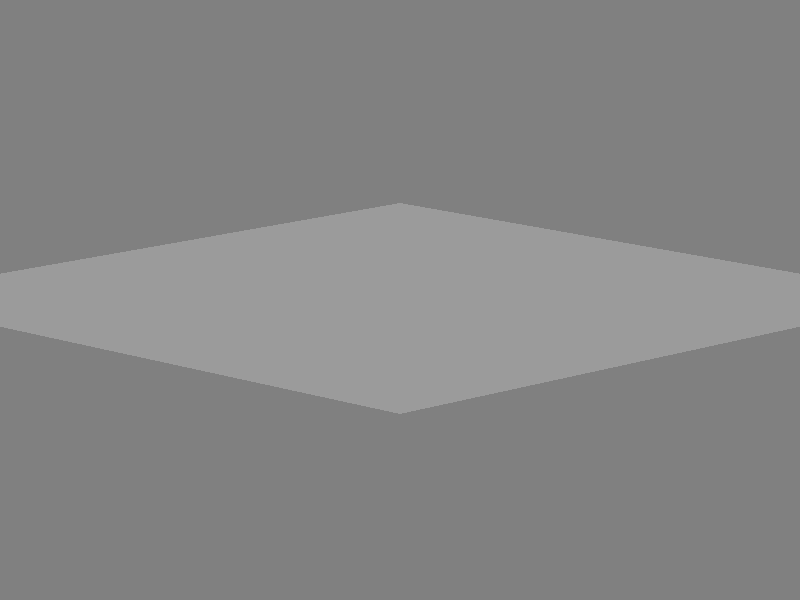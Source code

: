 #version 2.5
#include "colors.inc"

background { color Gray50 }



camera{
    location <0, 10, -50>
    //up <0, 0.15, 0>      
    //right <0.15, 0, 0>
    look_at < 0, 0, 0>
    angle 9.2
}


light_source {
  <20,10,7>             // light's position (translated below)
  color White       // light's color
  area_light
  <3, 0, 0> <0, 0, 3> // lights spread out across this distance (x * z)   
  2, 2                // total number of lights in grid (4x*4z = 16 lights)
    
  }
  
  
box{
    <-3, 0.25,  -3>,
    < 3, -0.25, 3>
    pigment {
             color rgb<2.3,2.3,2.3>*0.265
            }    
    rotate y*45
    }


